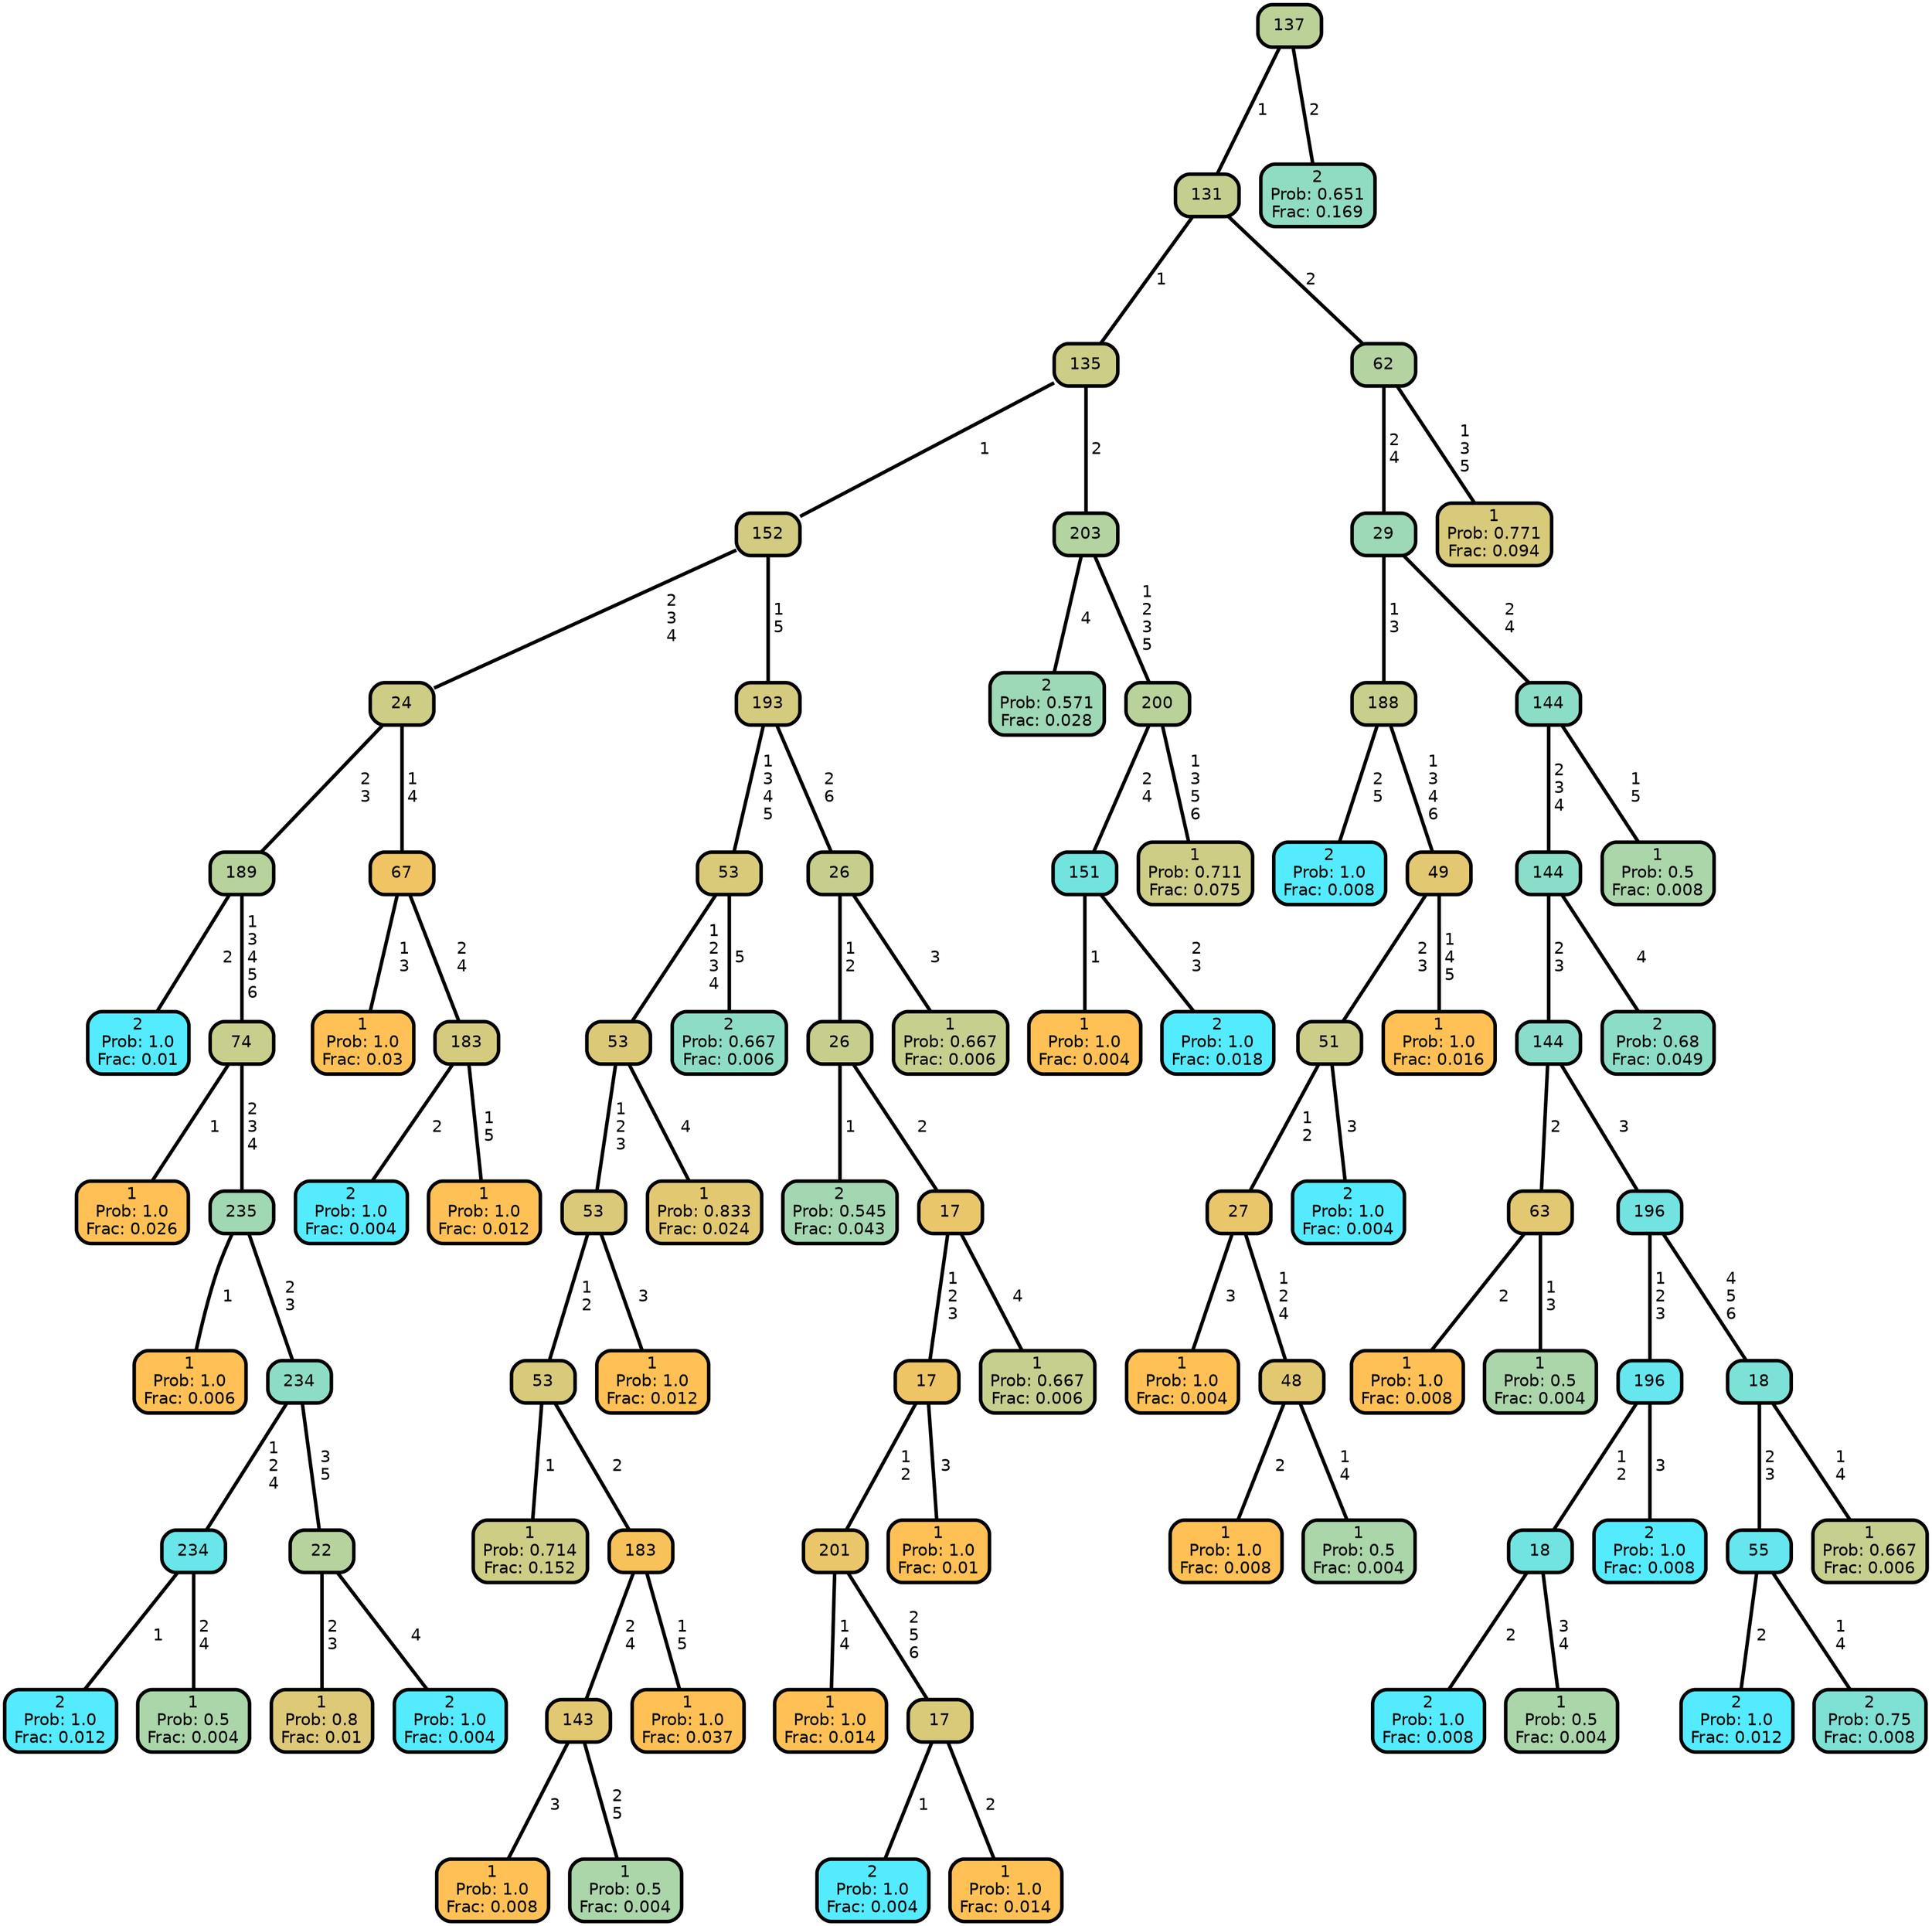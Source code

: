 graph Tree {
node [shape=box, style="filled, rounded",color="black",penwidth="3",fontcolor="black",                 fontname=helvetica] ;
graph [ranksep="0 equally", splines=straight,                 bgcolor=transparent, dpi=200] ;
edge [fontname=helvetica, color=black] ;
0 [label="2
Prob: 1.0
Frac: 0.01", fillcolor="#55ebff"] ;
1 [label="189", fillcolor="#b8d29b"] ;
2 [label="1
Prob: 1.0
Frac: 0.026", fillcolor="#ffc155"] ;
3 [label="74", fillcolor="#c8ce8b"] ;
4 [label="1
Prob: 1.0
Frac: 0.006", fillcolor="#ffc155"] ;
5 [label="235", fillcolor="#a0d8b3"] ;
6 [label="2
Prob: 1.0
Frac: 0.012", fillcolor="#55ebff"] ;
7 [label="234", fillcolor="#6ae5e9"] ;
8 [label="1
Prob: 0.5
Frac: 0.004", fillcolor="#aad6aa"] ;
9 [label="234", fillcolor="#8dddc6"] ;
10 [label="1
Prob: 0.8
Frac: 0.01", fillcolor="#ddc977"] ;
11 [label="22", fillcolor="#b6d39d"] ;
12 [label="2
Prob: 1.0
Frac: 0.004", fillcolor="#55ebff"] ;
13 [label="24", fillcolor="#cecd85"] ;
14 [label="1
Prob: 1.0
Frac: 0.03", fillcolor="#ffc155"] ;
15 [label="67", fillcolor="#f0c463"] ;
16 [label="2
Prob: 1.0
Frac: 0.004", fillcolor="#55ebff"] ;
17 [label="183", fillcolor="#d4cb7f"] ;
18 [label="1
Prob: 1.0
Frac: 0.012", fillcolor="#ffc155"] ;
19 [label="152", fillcolor="#d2cb81"] ;
20 [label="1
Prob: 0.714
Frac: 0.152", fillcolor="#cecd85"] ;
21 [label="53", fillcolor="#d8ca7b"] ;
22 [label="1
Prob: 1.0
Frac: 0.008", fillcolor="#ffc155"] ;
23 [label="143", fillcolor="#e2c871"] ;
24 [label="1
Prob: 0.5
Frac: 0.004", fillcolor="#aad6aa"] ;
25 [label="183", fillcolor="#f8c25b"] ;
26 [label="1
Prob: 1.0
Frac: 0.037", fillcolor="#ffc155"] ;
27 [label="53", fillcolor="#dac979"] ;
28 [label="1
Prob: 1.0
Frac: 0.012", fillcolor="#ffc155"] ;
29 [label="53", fillcolor="#dbc978"] ;
30 [label="1
Prob: 0.833
Frac: 0.024", fillcolor="#e2c871"] ;
31 [label="53", fillcolor="#d9ca7a"] ;
32 [label="2
Prob: 0.667
Frac: 0.006", fillcolor="#8dddc6"] ;
33 [label="193", fillcolor="#d4cb7f"] ;
34 [label="2
Prob: 0.545
Frac: 0.043", fillcolor="#a2d7b1"] ;
35 [label="26", fillcolor="#c7ce8c"] ;
36 [label="1
Prob: 1.0
Frac: 0.014", fillcolor="#ffc155"] ;
37 [label="201", fillcolor="#e9c66a"] ;
38 [label="2
Prob: 1.0
Frac: 0.004", fillcolor="#55ebff"] ;
39 [label="17", fillcolor="#d9ca7a"] ;
40 [label="1
Prob: 1.0
Frac: 0.014", fillcolor="#ffc155"] ;
41 [label="17", fillcolor="#eec565"] ;
42 [label="1
Prob: 1.0
Frac: 0.01", fillcolor="#ffc155"] ;
43 [label="17", fillcolor="#e9c66a"] ;
44 [label="1
Prob: 0.667
Frac: 0.006", fillcolor="#c6cf8d"] ;
45 [label="26", fillcolor="#c7ce8c"] ;
46 [label="1
Prob: 0.667
Frac: 0.006", fillcolor="#c6cf8d"] ;
47 [label="135", fillcolor="#cccd87"] ;
48 [label="2
Prob: 0.571
Frac: 0.028", fillcolor="#9dd9b6"] ;
49 [label="203", fillcolor="#b3d3a0"] ;
50 [label="1
Prob: 1.0
Frac: 0.004", fillcolor="#ffc155"] ;
51 [label="151", fillcolor="#73e3e0"] ;
52 [label="2
Prob: 1.0
Frac: 0.018", fillcolor="#55ebff"] ;
53 [label="200", fillcolor="#b9d29a"] ;
54 [label="1
Prob: 0.711
Frac: 0.075", fillcolor="#cdcd86"] ;
55 [label="131", fillcolor="#c4cf8f"] ;
56 [label="2
Prob: 1.0
Frac: 0.008", fillcolor="#55ebff"] ;
57 [label="188", fillcolor="#c8ce8b"] ;
58 [label="1
Prob: 1.0
Frac: 0.004", fillcolor="#ffc155"] ;
59 [label="27", fillcolor="#e9c66a"] ;
60 [label="1
Prob: 1.0
Frac: 0.008", fillcolor="#ffc155"] ;
61 [label="48", fillcolor="#e2c871"] ;
62 [label="1
Prob: 0.5
Frac: 0.004", fillcolor="#aad6aa"] ;
63 [label="51", fillcolor="#cccd88"] ;
64 [label="2
Prob: 1.0
Frac: 0.004", fillcolor="#55ebff"] ;
65 [label="49", fillcolor="#e2c871"] ;
66 [label="1
Prob: 1.0
Frac: 0.016", fillcolor="#ffc155"] ;
67 [label="29", fillcolor="#9dd9b6"] ;
68 [label="1
Prob: 1.0
Frac: 0.008", fillcolor="#ffc155"] ;
69 [label="63", fillcolor="#e2c871"] ;
70 [label="1
Prob: 0.5
Frac: 0.004", fillcolor="#aad6aa"] ;
71 [label="144", fillcolor="#89ddca"] ;
72 [label="2
Prob: 1.0
Frac: 0.008", fillcolor="#55ebff"] ;
73 [label="18", fillcolor="#71e4e2"] ;
74 [label="1
Prob: 0.5
Frac: 0.004", fillcolor="#aad6aa"] ;
75 [label="196", fillcolor="#66e6ee"] ;
76 [label="2
Prob: 1.0
Frac: 0.008", fillcolor="#55ebff"] ;
77 [label="196", fillcolor="#72e3e1"] ;
78 [label="2
Prob: 1.0
Frac: 0.012", fillcolor="#55ebff"] ;
79 [label="55", fillcolor="#66e6ee"] ;
80 [label="2
Prob: 0.75
Frac: 0.008", fillcolor="#7fe0d4"] ;
81 [label="18", fillcolor="#7ce1d7"] ;
82 [label="1
Prob: 0.667
Frac: 0.006", fillcolor="#c6cf8d"] ;
83 [label="144", fillcolor="#8addc9"] ;
84 [label="2
Prob: 0.68
Frac: 0.049", fillcolor="#8bddc8"] ;
85 [label="144", fillcolor="#8cddc7"] ;
86 [label="1
Prob: 0.5
Frac: 0.008", fillcolor="#aad6aa"] ;
87 [label="62", fillcolor="#b3d3a0"] ;
88 [label="1
Prob: 0.771
Frac: 0.094", fillcolor="#d8ca7b"] ;
89 [label="137", fillcolor="#bbd198"] ;
90 [label="2
Prob: 0.651
Frac: 0.169", fillcolor="#90dcc3"] ;
1 -- 0 [label=" 2",penwidth=3] ;
1 -- 3 [label=" 1\n 3\n 4\n 5\n 6",penwidth=3] ;
3 -- 2 [label=" 1",penwidth=3] ;
3 -- 5 [label=" 2\n 3\n 4",penwidth=3] ;
5 -- 4 [label=" 1",penwidth=3] ;
5 -- 9 [label=" 2\n 3",penwidth=3] ;
7 -- 6 [label=" 1",penwidth=3] ;
7 -- 8 [label=" 2\n 4",penwidth=3] ;
9 -- 7 [label=" 1\n 2\n 4",penwidth=3] ;
9 -- 11 [label=" 3\n 5",penwidth=3] ;
11 -- 10 [label=" 2\n 3",penwidth=3] ;
11 -- 12 [label=" 4",penwidth=3] ;
13 -- 1 [label=" 2\n 3",penwidth=3] ;
13 -- 15 [label=" 1\n 4",penwidth=3] ;
15 -- 14 [label=" 1\n 3",penwidth=3] ;
15 -- 17 [label=" 2\n 4",penwidth=3] ;
17 -- 16 [label=" 2",penwidth=3] ;
17 -- 18 [label=" 1\n 5",penwidth=3] ;
19 -- 13 [label=" 2\n 3\n 4",penwidth=3] ;
19 -- 33 [label=" 1\n 5",penwidth=3] ;
21 -- 20 [label=" 1",penwidth=3] ;
21 -- 25 [label=" 2",penwidth=3] ;
23 -- 22 [label=" 3",penwidth=3] ;
23 -- 24 [label=" 2\n 5",penwidth=3] ;
25 -- 23 [label=" 2\n 4",penwidth=3] ;
25 -- 26 [label=" 1\n 5",penwidth=3] ;
27 -- 21 [label=" 1\n 2",penwidth=3] ;
27 -- 28 [label=" 3",penwidth=3] ;
29 -- 27 [label=" 1\n 2\n 3",penwidth=3] ;
29 -- 30 [label=" 4",penwidth=3] ;
31 -- 29 [label=" 1\n 2\n 3\n 4",penwidth=3] ;
31 -- 32 [label=" 5",penwidth=3] ;
33 -- 31 [label=" 1\n 3\n 4\n 5",penwidth=3] ;
33 -- 45 [label=" 2\n 6",penwidth=3] ;
35 -- 34 [label=" 1",penwidth=3] ;
35 -- 43 [label=" 2",penwidth=3] ;
37 -- 36 [label=" 1\n 4",penwidth=3] ;
37 -- 39 [label=" 2\n 5\n 6",penwidth=3] ;
39 -- 38 [label=" 1",penwidth=3] ;
39 -- 40 [label=" 2",penwidth=3] ;
41 -- 37 [label=" 1\n 2",penwidth=3] ;
41 -- 42 [label=" 3",penwidth=3] ;
43 -- 41 [label=" 1\n 2\n 3",penwidth=3] ;
43 -- 44 [label=" 4",penwidth=3] ;
45 -- 35 [label=" 1\n 2",penwidth=3] ;
45 -- 46 [label=" 3",penwidth=3] ;
47 -- 19 [label=" 1",penwidth=3] ;
47 -- 49 [label=" 2",penwidth=3] ;
49 -- 48 [label=" 4",penwidth=3] ;
49 -- 53 [label=" 1\n 2\n 3\n 5",penwidth=3] ;
51 -- 50 [label=" 1",penwidth=3] ;
51 -- 52 [label=" 2\n 3",penwidth=3] ;
53 -- 51 [label=" 2\n 4",penwidth=3] ;
53 -- 54 [label=" 1\n 3\n 5\n 6",penwidth=3] ;
55 -- 47 [label=" 1",penwidth=3] ;
55 -- 87 [label=" 2",penwidth=3] ;
57 -- 56 [label=" 2\n 5",penwidth=3] ;
57 -- 65 [label=" 1\n 3\n 4\n 6",penwidth=3] ;
59 -- 58 [label=" 3",penwidth=3] ;
59 -- 61 [label=" 1\n 2\n 4",penwidth=3] ;
61 -- 60 [label=" 2",penwidth=3] ;
61 -- 62 [label=" 1\n 4",penwidth=3] ;
63 -- 59 [label=" 1\n 2",penwidth=3] ;
63 -- 64 [label=" 3",penwidth=3] ;
65 -- 63 [label=" 2\n 3",penwidth=3] ;
65 -- 66 [label=" 1\n 4\n 5",penwidth=3] ;
67 -- 57 [label=" 1\n 3",penwidth=3] ;
67 -- 85 [label=" 2\n 4",penwidth=3] ;
69 -- 68 [label=" 2",penwidth=3] ;
69 -- 70 [label=" 1\n 3",penwidth=3] ;
71 -- 69 [label=" 2",penwidth=3] ;
71 -- 77 [label=" 3",penwidth=3] ;
73 -- 72 [label=" 2",penwidth=3] ;
73 -- 74 [label=" 3\n 4",penwidth=3] ;
75 -- 73 [label=" 1\n 2",penwidth=3] ;
75 -- 76 [label=" 3",penwidth=3] ;
77 -- 75 [label=" 1\n 2\n 3",penwidth=3] ;
77 -- 81 [label=" 4\n 5\n 6",penwidth=3] ;
79 -- 78 [label=" 2",penwidth=3] ;
79 -- 80 [label=" 1\n 4",penwidth=3] ;
81 -- 79 [label=" 2\n 3",penwidth=3] ;
81 -- 82 [label=" 1\n 4",penwidth=3] ;
83 -- 71 [label=" 2\n 3",penwidth=3] ;
83 -- 84 [label=" 4",penwidth=3] ;
85 -- 83 [label=" 2\n 3\n 4",penwidth=3] ;
85 -- 86 [label=" 1\n 5",penwidth=3] ;
87 -- 67 [label=" 2\n 4",penwidth=3] ;
87 -- 88 [label=" 1\n 3\n 5",penwidth=3] ;
89 -- 55 [label=" 1",penwidth=3] ;
89 -- 90 [label=" 2",penwidth=3] ;
{rank = same;}}